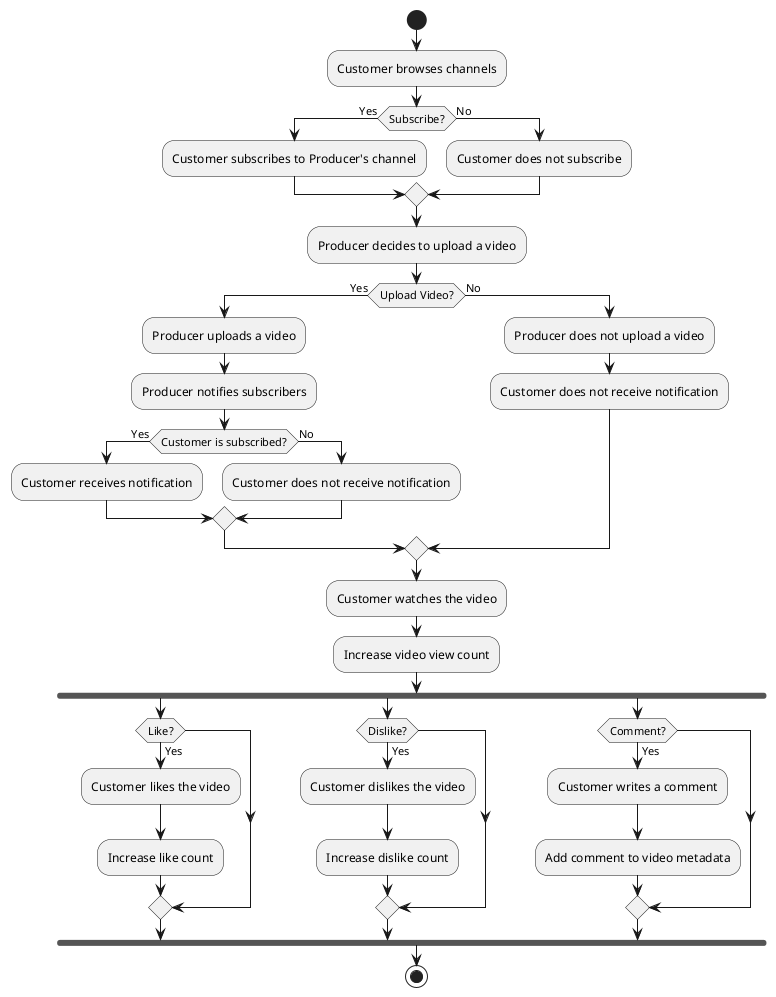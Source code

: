 @startuml
'https://plantuml.com/activity-diagram-beta

start

:Customer browses channels;
if (Subscribe?) then (Yes)
    :Customer subscribes to Producer's channel;
else (No)
    :Customer does not subscribe;
endif

:Producer decides to upload a video;
if (Upload Video?) then (Yes)
    :Producer uploads a video;
    :Producer notifies subscribers;
    if (Customer is subscribed?) then (Yes)
        :Customer receives notification;
    else (No)
        :Customer does not receive notification;
    endif
else (No)
    :Producer does not upload a video;
    :Customer does not receive notification;
endif

:Customer watches the video;
:Increase video view count;

fork
    if (Like?) then (Yes)
        :Customer likes the video;
        :Increase like count;
    endif
fork again
    if (Dislike?) then (Yes)
        :Customer dislikes the video;
        :Increase dislike count;
    endif
fork again
    if (Comment?) then (Yes)
        :Customer writes a comment;
        :Add comment to video metadata;
    endif
end fork

stop

@enduml
